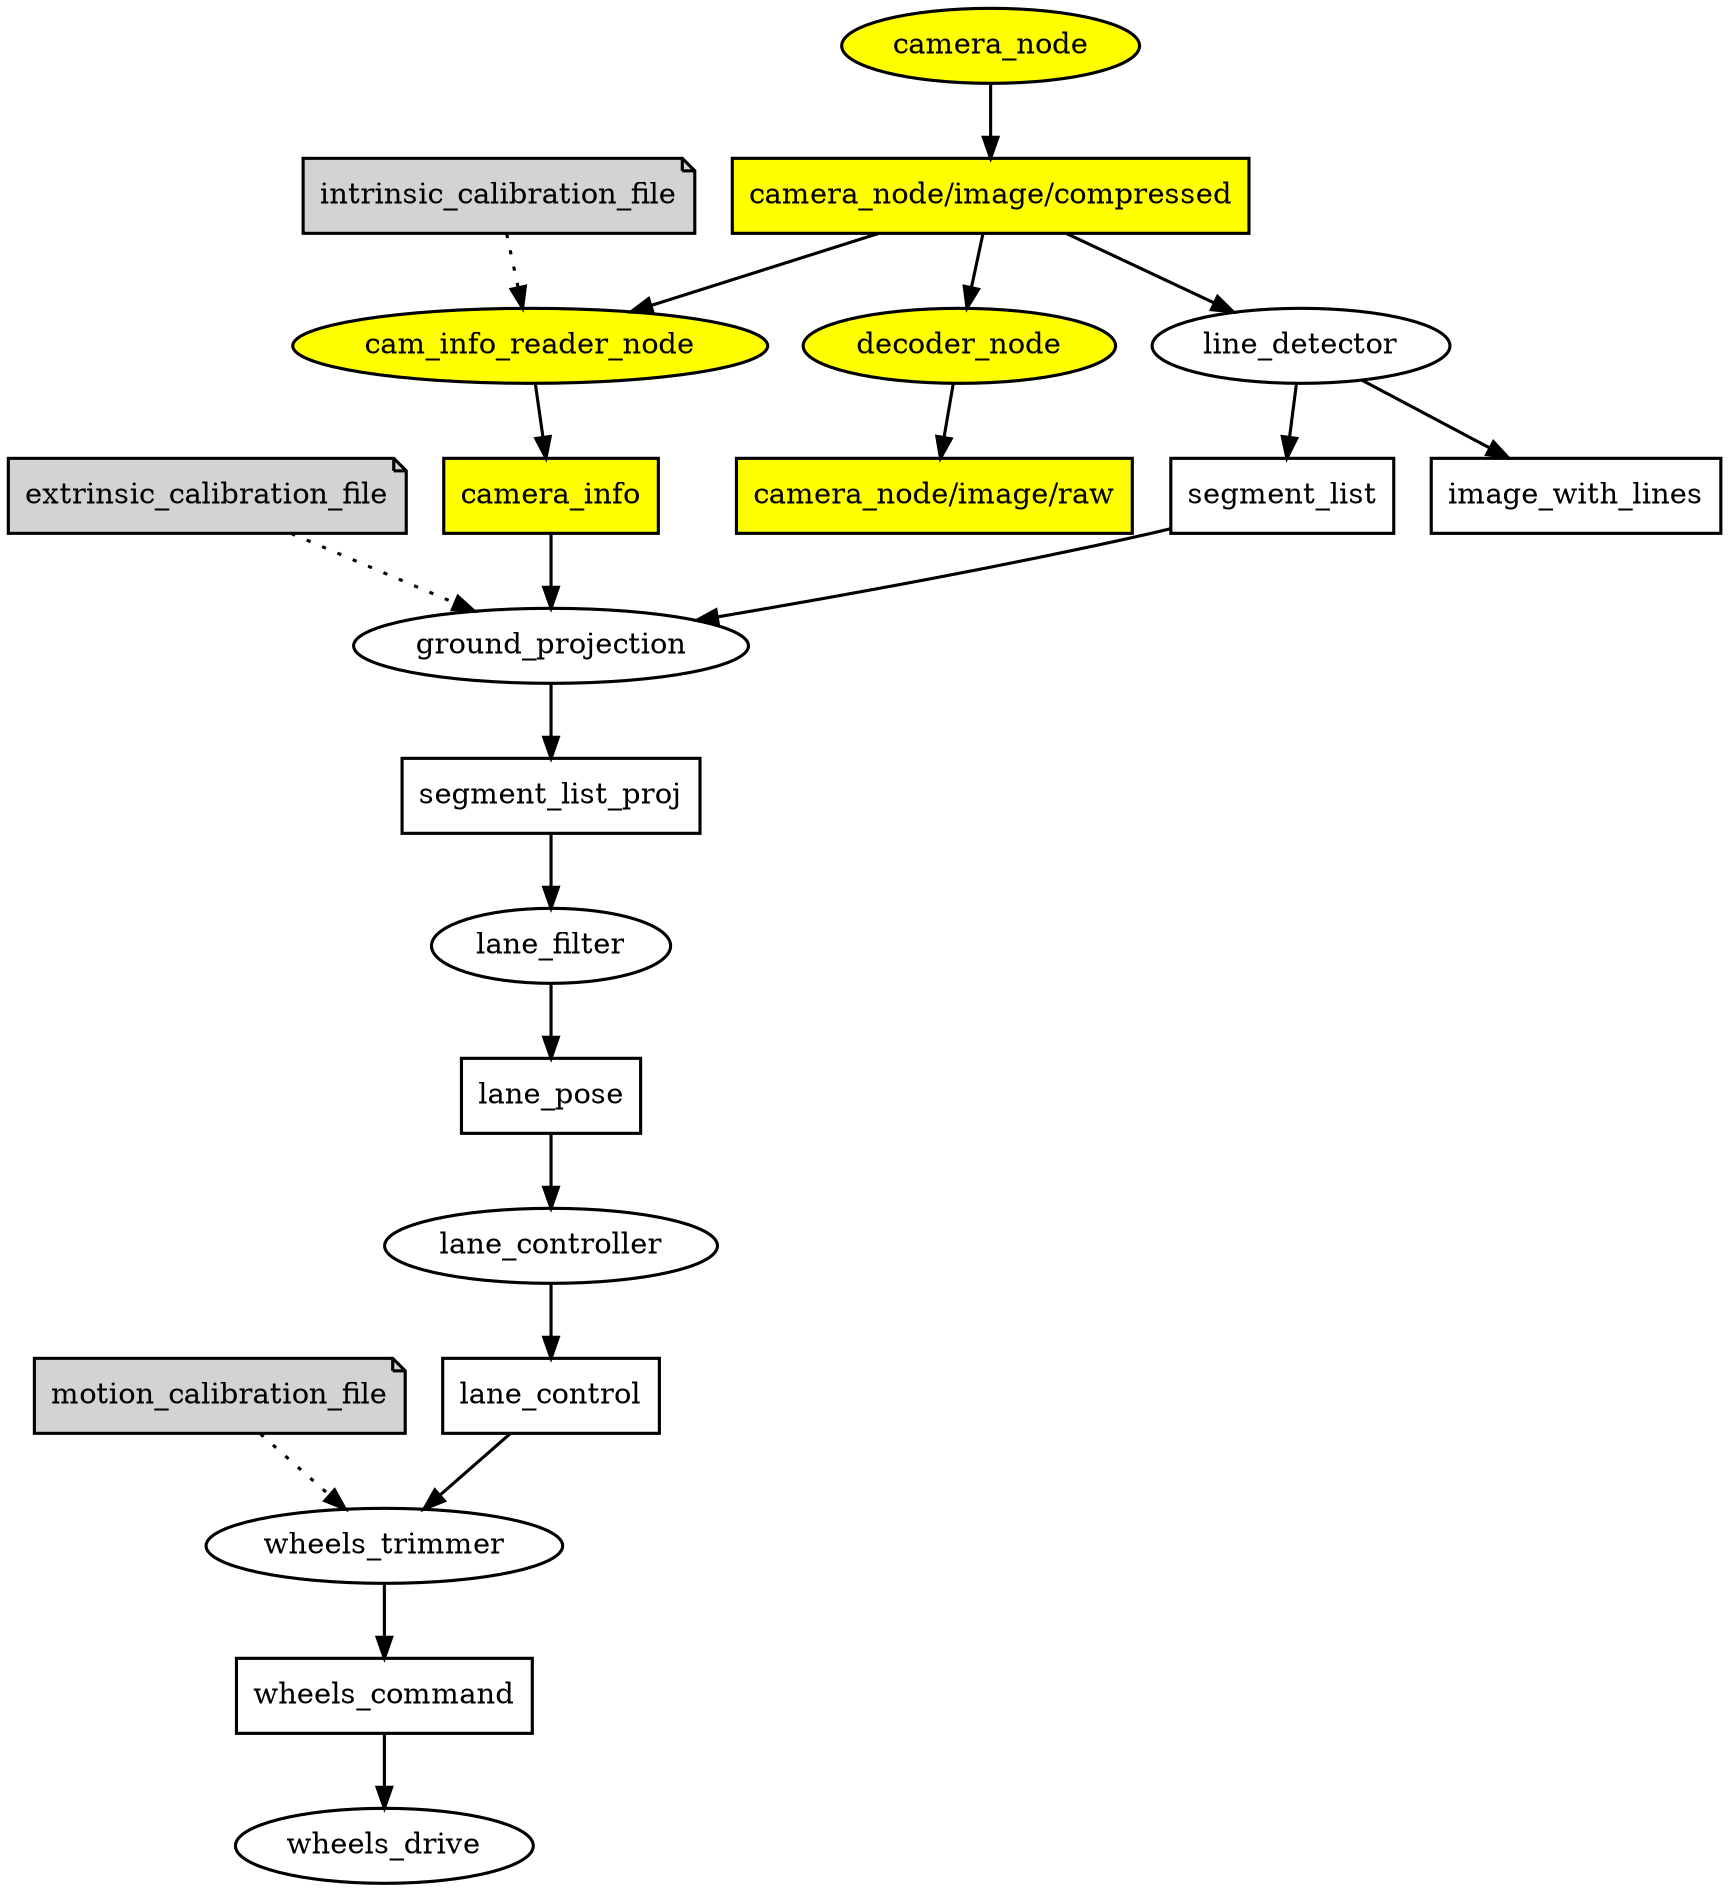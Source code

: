 digraph D {
	fontname="sans";

	edge [penwidth=1.5]
	node [penwidth=1.5]

	// Nodes
	node [shape=ellipse,style=filled,fillcolor=white];
	wheels_driver[label="wheels_drive"];
	camera_node[label="camera_node",fillcolor=yellow];
	decoder_node[label="decoder_node",fillcolor=yellow];
	cam_info_reader_node[label="cam_info_reader_node",fillcolor=yellow];
	lane_controller[label="lane_controller"];
	line_detector[label="line_detector"];
	ground_projection[label="ground_projection"];
	wheels_trimmer[label="wheels_trimmer"];
	lane_filter[label="lane_filter"]; 

	// Files
	node [shape=note,style=filled,fillcolor=""];
	motion_calibration_file;
	extrinsic_calibration_file;
	intrinsic_calibration_file;

	// Topics
	node [shape=box,style=filled,fillcolor=white];
	segment_list;
	segment_list_proj;
	image_with_lines;
	lane_control;
	wheels_command;
	segment_list;
	segment_list_proj;
	lane_pose;
	image_with_lines;
	image_compressed[label="camera_node/image/compressed",fillcolor=yellow];
	image_raw[label="camera_node/image/raw",fillcolor=yellow];
	camera_info[fillcolor=yellow];

	//Connection
	camera_node->image_compressed;
	intrinsic_calibration_file->cam_info_reader_node[style="dotted"];
	image_compressed->cam_info_reader_node;
	cam_info_reader_node->camera_info;
	image_compressed->line_detector;
	image_compressed->decoder_node;
	decoder_node->image_raw;
	line_detector->segment_list #[label="SegmentList.msg"];
	line_detector->image_with_lines #[label="sensor_msgs/Image.msg"]
	lane_filter->lane_pose #[label="LaneReading.msg"];
	lane_pose->lane_controller #[label="LaneReading.msg"];
	lane_controller->lane_control;
	extrinsic_calibration_file->ground_projection[style="dotted"];
	camera_info->ground_projection;
	segment_list->ground_projection;
	ground_projection->segment_list_proj;
	segment_list_proj->lane_filter;

	motion_calibration_file->wheels_trimmer[style="dotted"]
	lane_control->wheels_trimmer;
	wheels_trimmer->wheels_command;
	wheels_command->wheels_driver;

}